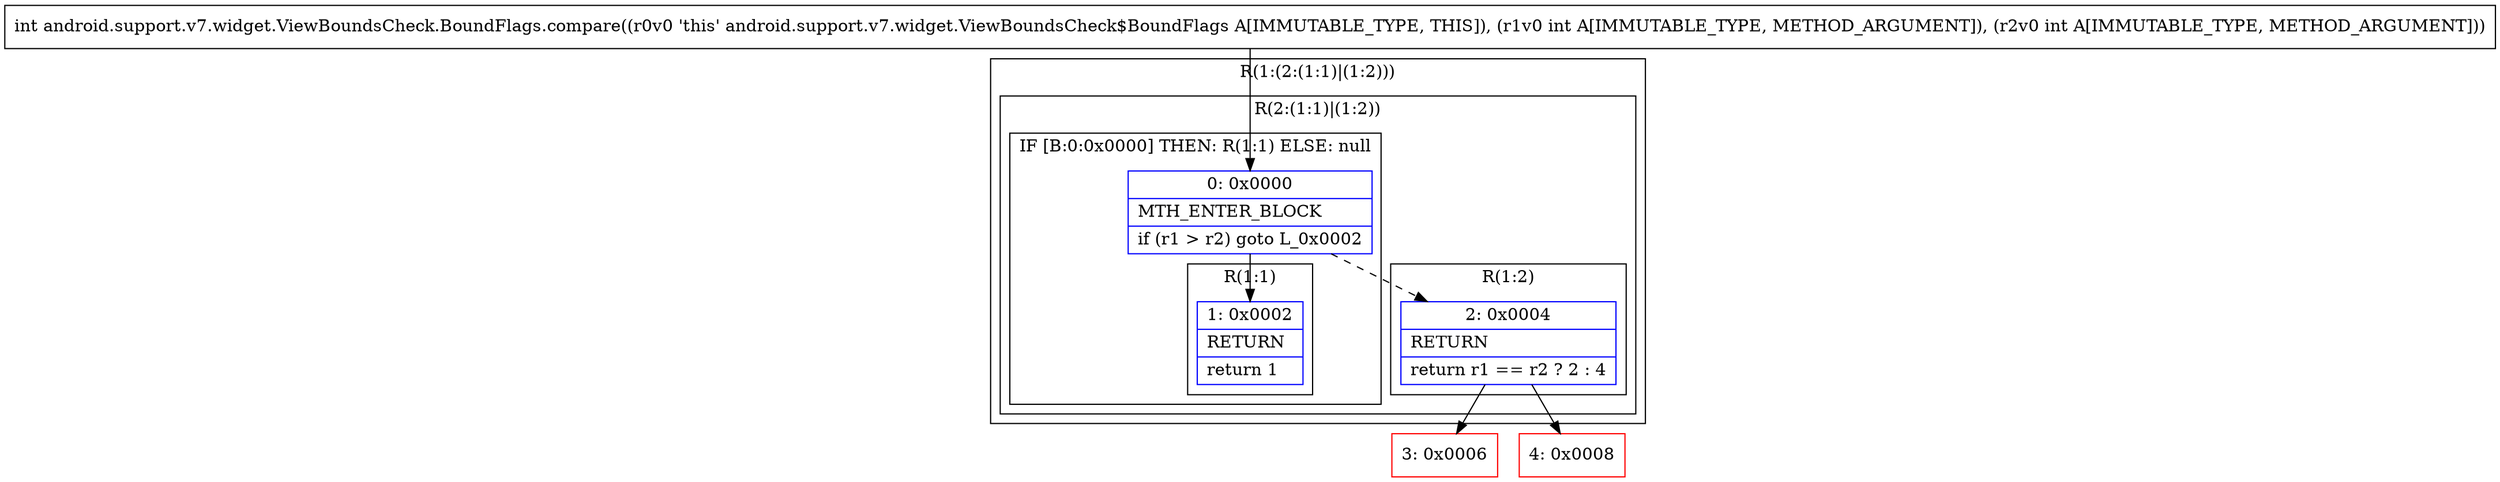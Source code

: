 digraph "CFG forandroid.support.v7.widget.ViewBoundsCheck.BoundFlags.compare(II)I" {
subgraph cluster_Region_1832893764 {
label = "R(1:(2:(1:1)|(1:2)))";
node [shape=record,color=blue];
subgraph cluster_Region_619620715 {
label = "R(2:(1:1)|(1:2))";
node [shape=record,color=blue];
subgraph cluster_IfRegion_1149758228 {
label = "IF [B:0:0x0000] THEN: R(1:1) ELSE: null";
node [shape=record,color=blue];
Node_0 [shape=record,label="{0\:\ 0x0000|MTH_ENTER_BLOCK\l|if (r1 \> r2) goto L_0x0002\l}"];
subgraph cluster_Region_786564319 {
label = "R(1:1)";
node [shape=record,color=blue];
Node_1 [shape=record,label="{1\:\ 0x0002|RETURN\l|return 1\l}"];
}
}
subgraph cluster_Region_1051150810 {
label = "R(1:2)";
node [shape=record,color=blue];
Node_2 [shape=record,label="{2\:\ 0x0004|RETURN\l|return r1 == r2 ? 2 : 4\l}"];
}
}
}
Node_3 [shape=record,color=red,label="{3\:\ 0x0006}"];
Node_4 [shape=record,color=red,label="{4\:\ 0x0008}"];
MethodNode[shape=record,label="{int android.support.v7.widget.ViewBoundsCheck.BoundFlags.compare((r0v0 'this' android.support.v7.widget.ViewBoundsCheck$BoundFlags A[IMMUTABLE_TYPE, THIS]), (r1v0 int A[IMMUTABLE_TYPE, METHOD_ARGUMENT]), (r2v0 int A[IMMUTABLE_TYPE, METHOD_ARGUMENT])) }"];
MethodNode -> Node_0;
Node_0 -> Node_1;
Node_0 -> Node_2[style=dashed];
Node_2 -> Node_3;
Node_2 -> Node_4;
}

